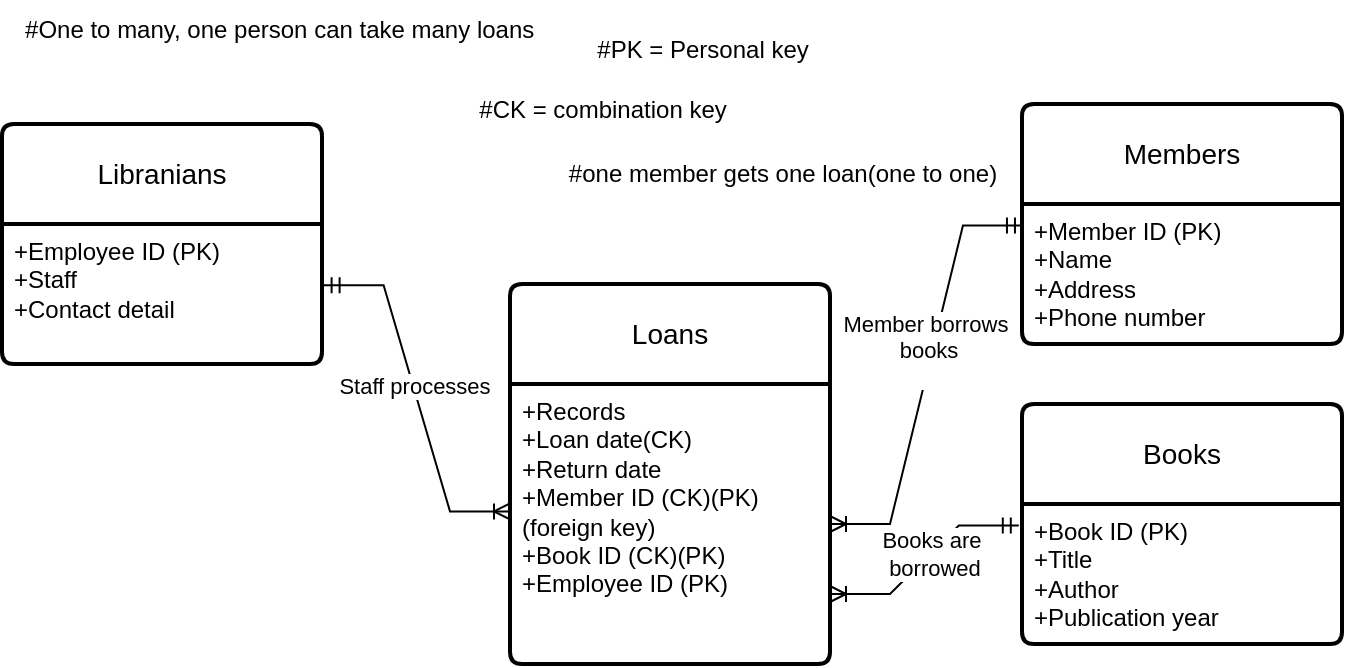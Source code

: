 <mxfile version="24.4.9" type="github">
  <diagram name="Page-1" id="w8sxK4uTFAqLgc2JHN9x">
    <mxGraphModel dx="763" dy="1662" grid="1" gridSize="10" guides="1" tooltips="1" connect="1" arrows="1" fold="1" page="1" pageScale="1" pageWidth="827" pageHeight="1169" math="0" shadow="0">
      <root>
        <mxCell id="0" />
        <mxCell id="1" parent="0" />
        <mxCell id="65VBVAg1cRW7AZMOwMHU-1" value="Members" style="swimlane;childLayout=stackLayout;horizontal=1;startSize=50;horizontalStack=0;rounded=1;fontSize=14;fontStyle=0;strokeWidth=2;resizeParent=0;resizeLast=1;shadow=0;dashed=0;align=center;arcSize=4;whiteSpace=wrap;html=1;" vertex="1" parent="1">
          <mxGeometry x="590" y="50" width="160" height="120" as="geometry">
            <mxRectangle x="240" y="80" width="100" height="50" as="alternateBounds" />
          </mxGeometry>
        </mxCell>
        <mxCell id="65VBVAg1cRW7AZMOwMHU-2" value="+Member ID (PK)&lt;div&gt;+Name&lt;/div&gt;&lt;div&gt;+Address&lt;/div&gt;&lt;div&gt;+Phone number&lt;/div&gt;" style="align=left;strokeColor=none;fillColor=none;spacingLeft=4;fontSize=12;verticalAlign=top;resizable=0;rotatable=0;part=1;html=1;" vertex="1" parent="65VBVAg1cRW7AZMOwMHU-1">
          <mxGeometry y="50" width="160" height="70" as="geometry" />
        </mxCell>
        <mxCell id="65VBVAg1cRW7AZMOwMHU-3" value="Books" style="swimlane;childLayout=stackLayout;horizontal=1;startSize=50;horizontalStack=0;rounded=1;fontSize=14;fontStyle=0;strokeWidth=2;resizeParent=0;resizeLast=1;shadow=0;dashed=0;align=center;arcSize=4;whiteSpace=wrap;html=1;" vertex="1" parent="1">
          <mxGeometry x="590" y="200" width="160" height="120" as="geometry" />
        </mxCell>
        <mxCell id="65VBVAg1cRW7AZMOwMHU-4" value="+Book ID (PK)&lt;br&gt;+Title&lt;br&gt;+Author&lt;div&gt;+Publication year&lt;/div&gt;" style="align=left;strokeColor=none;fillColor=none;spacingLeft=4;fontSize=12;verticalAlign=top;resizable=0;rotatable=0;part=1;html=1;" vertex="1" parent="65VBVAg1cRW7AZMOwMHU-3">
          <mxGeometry y="50" width="160" height="70" as="geometry" />
        </mxCell>
        <mxCell id="65VBVAg1cRW7AZMOwMHU-6" value="Loans" style="swimlane;childLayout=stackLayout;horizontal=1;startSize=50;horizontalStack=0;rounded=1;fontSize=14;fontStyle=0;strokeWidth=2;resizeParent=0;resizeLast=1;shadow=0;dashed=0;align=center;arcSize=4;whiteSpace=wrap;html=1;" vertex="1" parent="1">
          <mxGeometry x="334" y="140" width="160" height="190" as="geometry" />
        </mxCell>
        <mxCell id="65VBVAg1cRW7AZMOwMHU-7" value="&lt;div&gt;&lt;span style=&quot;background-color: initial;&quot;&gt;+Records&lt;/span&gt;&lt;br&gt;&lt;/div&gt;+Loan date(CK)&lt;div&gt;+Return date&lt;/div&gt;&lt;div&gt;+Member ID (CK)(PK)&amp;nbsp;&lt;/div&gt;&lt;div&gt;(foreign key)&lt;br&gt;&lt;/div&gt;&lt;div&gt;+Book ID (CK)(PK)&lt;br&gt;&lt;/div&gt;&lt;div&gt;&lt;div&gt;+Employee ID (PK)&lt;/div&gt;&lt;/div&gt;&lt;div&gt;&lt;br&gt;&lt;/div&gt;" style="align=left;strokeColor=none;fillColor=none;spacingLeft=4;fontSize=12;verticalAlign=top;resizable=0;rotatable=0;part=1;html=1;" vertex="1" parent="65VBVAg1cRW7AZMOwMHU-6">
          <mxGeometry y="50" width="160" height="140" as="geometry" />
        </mxCell>
        <mxCell id="65VBVAg1cRW7AZMOwMHU-8" value="Libranians" style="swimlane;childLayout=stackLayout;horizontal=1;startSize=50;horizontalStack=0;rounded=1;fontSize=14;fontStyle=0;strokeWidth=2;resizeParent=0;resizeLast=1;shadow=0;dashed=0;align=center;arcSize=4;whiteSpace=wrap;html=1;" vertex="1" parent="1">
          <mxGeometry x="80" y="60" width="160" height="120" as="geometry" />
        </mxCell>
        <mxCell id="65VBVAg1cRW7AZMOwMHU-9" value="&lt;div&gt;+Employee ID (PK)&lt;/div&gt;&lt;div&gt;+Staff&lt;br&gt;&lt;/div&gt;&lt;div&gt;+Contact detail&lt;/div&gt;" style="align=left;strokeColor=none;fillColor=none;spacingLeft=4;fontSize=12;verticalAlign=top;resizable=0;rotatable=0;part=1;html=1;" vertex="1" parent="65VBVAg1cRW7AZMOwMHU-8">
          <mxGeometry y="50" width="160" height="70" as="geometry" />
        </mxCell>
        <mxCell id="65VBVAg1cRW7AZMOwMHU-21" value="#one member gets one loan(one to one)" style="text;html=1;align=center;verticalAlign=middle;resizable=0;points=[];autosize=1;strokeColor=none;fillColor=none;" vertex="1" parent="1">
          <mxGeometry x="350" y="70" width="240" height="30" as="geometry" />
        </mxCell>
        <mxCell id="65VBVAg1cRW7AZMOwMHU-23" value="" style="edgeStyle=entityRelationEdgeStyle;fontSize=12;html=1;endArrow=ERoneToMany;startArrow=ERmandOne;rounded=0;entryX=1;entryY=0.5;entryDx=0;entryDy=0;exitX=0.003;exitY=0.154;exitDx=0;exitDy=0;exitPerimeter=0;" edge="1" parent="1" source="65VBVAg1cRW7AZMOwMHU-2" target="65VBVAg1cRW7AZMOwMHU-7">
          <mxGeometry width="100" height="100" relative="1" as="geometry">
            <mxPoint x="550" y="110" as="sourcePoint" />
            <mxPoint x="540" y="260" as="targetPoint" />
            <Array as="points">
              <mxPoint x="500" y="200" />
            </Array>
          </mxGeometry>
        </mxCell>
        <mxCell id="65VBVAg1cRW7AZMOwMHU-26" value="Member borrows&amp;nbsp;&lt;div&gt;books&lt;div&gt;&lt;br&gt;&lt;/div&gt;&lt;/div&gt;" style="edgeLabel;html=1;align=center;verticalAlign=middle;resizable=0;points=[];" vertex="1" connectable="0" parent="65VBVAg1cRW7AZMOwMHU-23">
          <mxGeometry x="-0.115" y="-2" relative="1" as="geometry">
            <mxPoint as="offset" />
          </mxGeometry>
        </mxCell>
        <mxCell id="65VBVAg1cRW7AZMOwMHU-24" value="" style="edgeStyle=entityRelationEdgeStyle;fontSize=12;html=1;endArrow=ERoneToMany;startArrow=ERmandOne;rounded=0;exitX=-0.01;exitY=0.154;exitDx=0;exitDy=0;exitPerimeter=0;entryX=1;entryY=0.75;entryDx=0;entryDy=0;" edge="1" parent="1" source="65VBVAg1cRW7AZMOwMHU-4" target="65VBVAg1cRW7AZMOwMHU-7">
          <mxGeometry width="100" height="100" relative="1" as="geometry">
            <mxPoint x="550" y="260" as="sourcePoint" />
            <mxPoint x="520" y="280" as="targetPoint" />
            <Array as="points">
              <mxPoint x="460" y="349" />
              <mxPoint x="530" y="300" />
            </Array>
          </mxGeometry>
        </mxCell>
        <mxCell id="65VBVAg1cRW7AZMOwMHU-27" value="Books are&amp;nbsp;&lt;div&gt;borrowed&lt;/div&gt;" style="edgeLabel;html=1;align=center;verticalAlign=middle;resizable=0;points=[];" vertex="1" connectable="0" parent="65VBVAg1cRW7AZMOwMHU-24">
          <mxGeometry x="-0.106" y="1" relative="1" as="geometry">
            <mxPoint as="offset" />
          </mxGeometry>
        </mxCell>
        <mxCell id="65VBVAg1cRW7AZMOwMHU-25" value="" style="edgeStyle=entityRelationEdgeStyle;fontSize=12;html=1;endArrow=ERoneToMany;startArrow=ERmandOne;rounded=0;exitX=1.005;exitY=0.438;exitDx=0;exitDy=0;exitPerimeter=0;entryX=0;entryY=0.455;entryDx=0;entryDy=0;entryPerimeter=0;" edge="1" parent="1" source="65VBVAg1cRW7AZMOwMHU-9" target="65VBVAg1cRW7AZMOwMHU-7">
          <mxGeometry width="100" height="100" relative="1" as="geometry">
            <mxPoint x="220" y="380" as="sourcePoint" />
            <mxPoint x="300" y="160" as="targetPoint" />
            <Array as="points">
              <mxPoint x="220" y="290" />
              <mxPoint x="200" y="250" />
              <mxPoint x="230" y="280" />
              <mxPoint x="300" y="120" />
              <mxPoint x="470" y="359" />
              <mxPoint x="540" y="310" />
              <mxPoint x="340" y="277" />
            </Array>
          </mxGeometry>
        </mxCell>
        <mxCell id="65VBVAg1cRW7AZMOwMHU-28" value="Staff processes" style="edgeLabel;html=1;align=center;verticalAlign=middle;resizable=0;points=[];" vertex="1" connectable="0" parent="65VBVAg1cRW7AZMOwMHU-25">
          <mxGeometry x="-0.077" relative="1" as="geometry">
            <mxPoint as="offset" />
          </mxGeometry>
        </mxCell>
        <mxCell id="65VBVAg1cRW7AZMOwMHU-29" value="#CK = combination key" style="text;html=1;align=center;verticalAlign=middle;resizable=0;points=[];autosize=1;strokeColor=none;fillColor=none;" vertex="1" parent="1">
          <mxGeometry x="305" y="38" width="150" height="30" as="geometry" />
        </mxCell>
        <mxCell id="65VBVAg1cRW7AZMOwMHU-30" value="#PK = Personal key" style="text;html=1;align=center;verticalAlign=middle;resizable=0;points=[];autosize=1;strokeColor=none;fillColor=none;" vertex="1" parent="1">
          <mxGeometry x="365" y="8" width="130" height="30" as="geometry" />
        </mxCell>
        <mxCell id="65VBVAg1cRW7AZMOwMHU-31" value="#One to many, one person can take many loans&amp;nbsp;" style="text;html=1;align=center;verticalAlign=middle;resizable=0;points=[];autosize=1;strokeColor=none;fillColor=none;" vertex="1" parent="1">
          <mxGeometry x="80" y="-2" width="280" height="30" as="geometry" />
        </mxCell>
      </root>
    </mxGraphModel>
  </diagram>
</mxfile>
